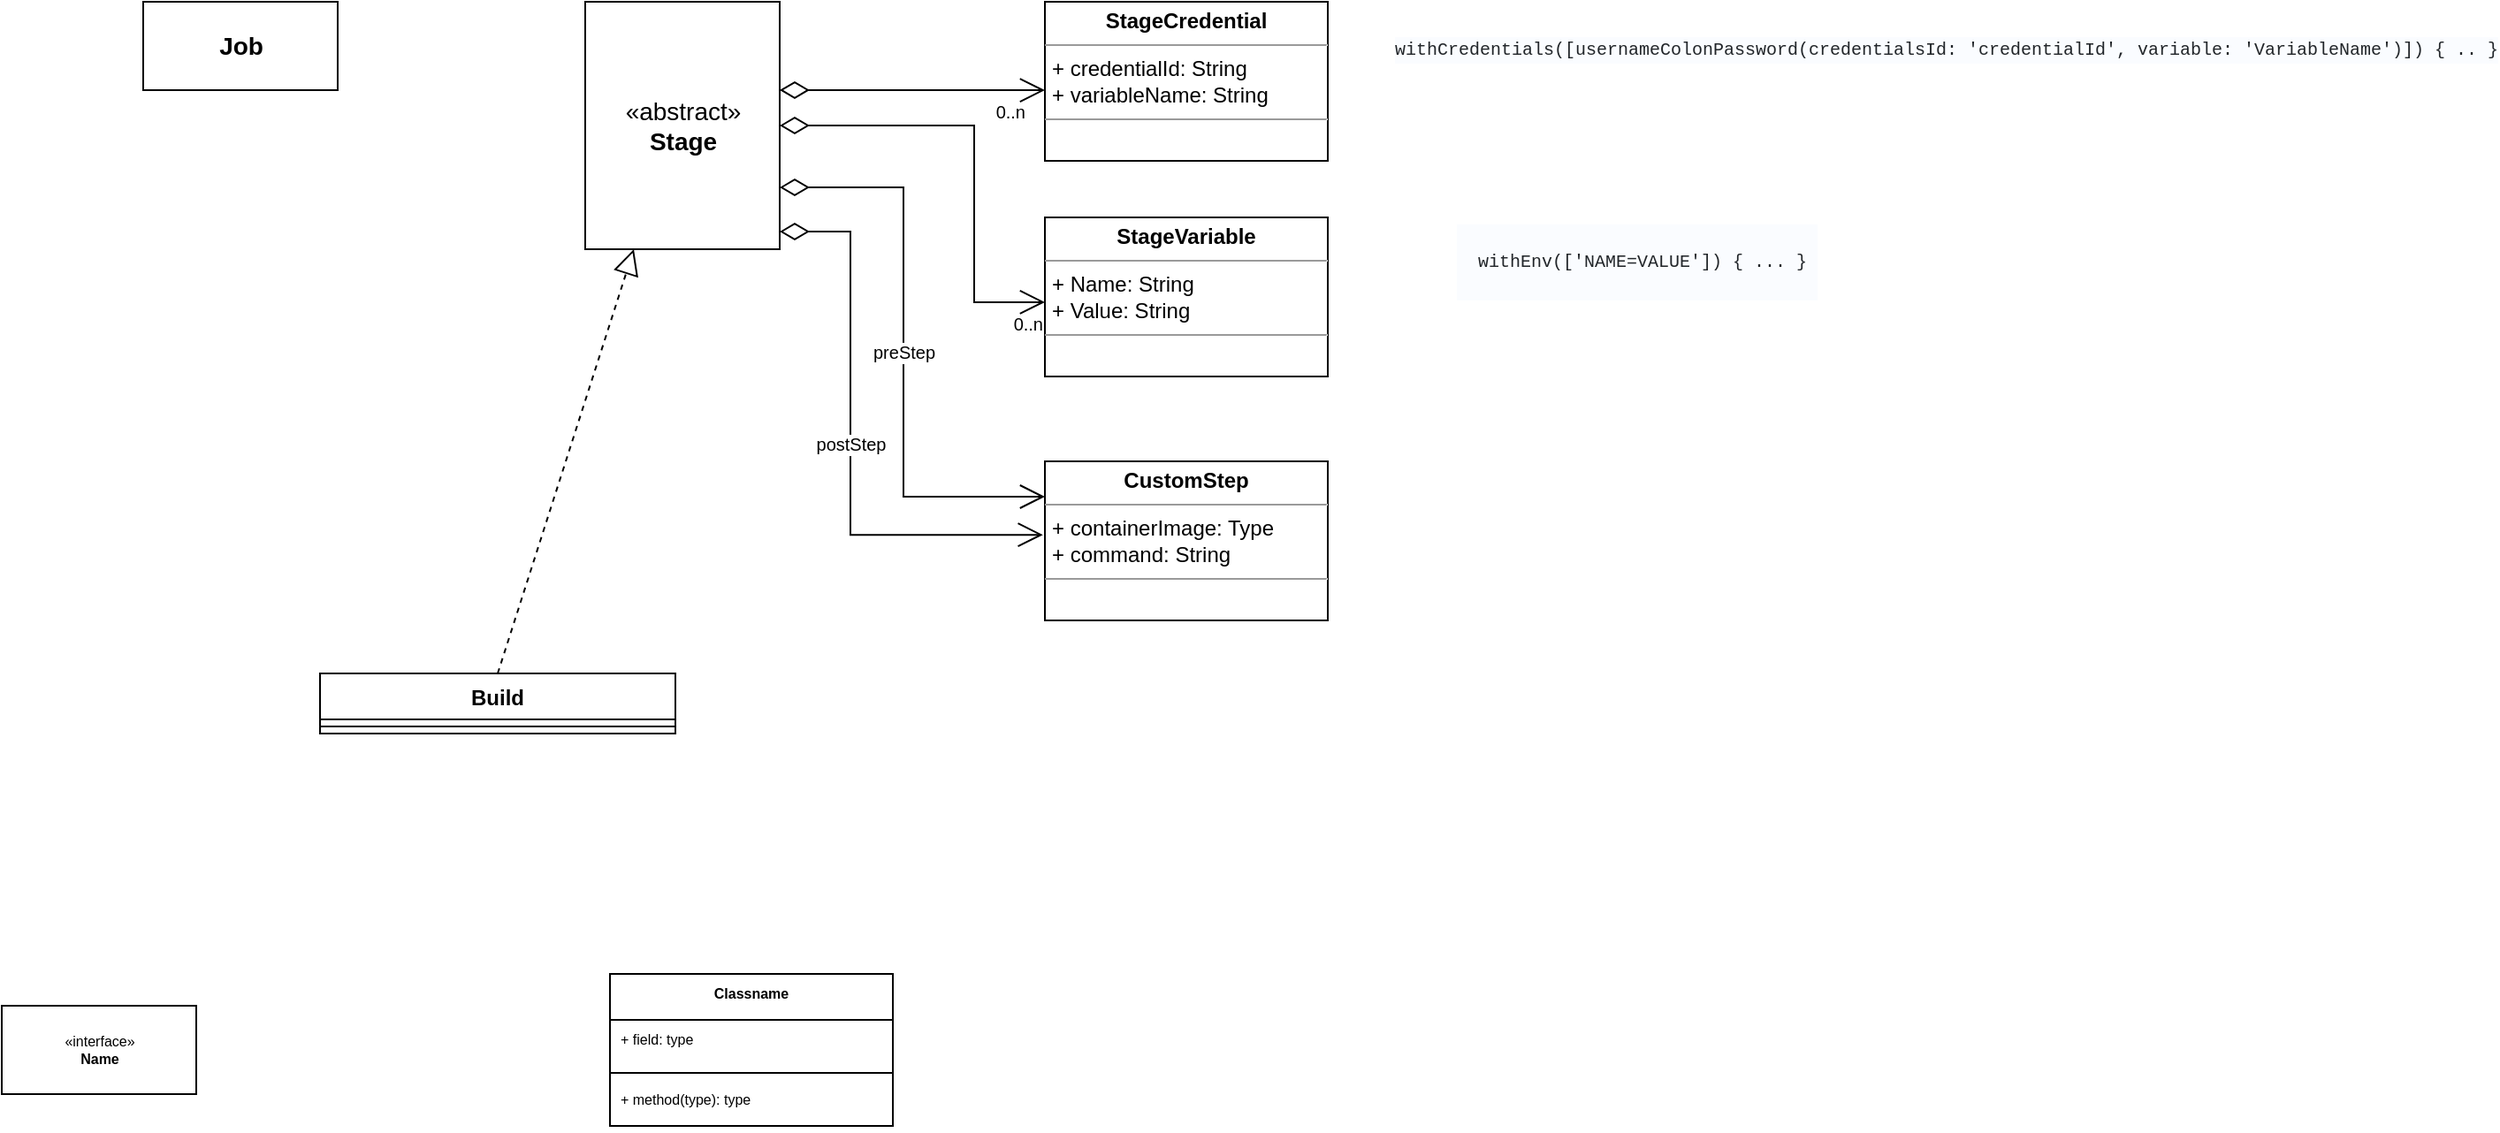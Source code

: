 <mxfile version="20.3.5" type="github">
  <diagram id="C5RBs43oDa-KdzZeNtuy" name="Page-1">
    <mxGraphModel dx="820" dy="779" grid="1" gridSize="10" guides="1" tooltips="1" connect="1" arrows="1" fold="1" page="1" pageScale="1" pageWidth="1169" pageHeight="827" math="0" shadow="0">
      <root>
        <mxCell id="WIyWlLk6GJQsqaUBKTNV-0" />
        <mxCell id="WIyWlLk6GJQsqaUBKTNV-1" parent="WIyWlLk6GJQsqaUBKTNV-0" />
        <mxCell id="7nTJOUyS2WD26f5QNOcy-10" value="Build" style="swimlane;fontStyle=1;align=center;verticalAlign=top;childLayout=stackLayout;horizontal=1;startSize=26;horizontalStack=0;resizeParent=1;resizeParentMax=0;resizeLast=0;collapsible=1;marginBottom=0;" vertex="1" parent="WIyWlLk6GJQsqaUBKTNV-1">
          <mxGeometry x="190" y="500" width="201" height="34" as="geometry" />
        </mxCell>
        <mxCell id="7nTJOUyS2WD26f5QNOcy-12" value="" style="line;strokeWidth=1;fillColor=none;align=left;verticalAlign=middle;spacingTop=-1;spacingLeft=3;spacingRight=3;rotatable=0;labelPosition=right;points=[];portConstraint=eastwest;strokeColor=inherit;" vertex="1" parent="7nTJOUyS2WD26f5QNOcy-10">
          <mxGeometry y="26" width="201" height="8" as="geometry" />
        </mxCell>
        <mxCell id="7nTJOUyS2WD26f5QNOcy-21" value="&lt;pre style=&quot;box-sizing: border-box; font-family: SFMono-Regular, Menlo, Monaco, Consolas, &amp;quot;Liberation Mono&amp;quot;, &amp;quot;Courier New&amp;quot;, monospace; margin-top: 0px; margin-bottom: 1rem; overflow: auto; color: rgb(33, 37, 41); text-align: left; background-color: rgb(250, 252, 255);&quot;&gt;&lt;code style=&quot;box-sizing: border-box; font-family: SFMono-Regular, Menlo, Monaco, Consolas, &amp;quot;Liberation Mono&amp;quot;, &amp;quot;Courier New&amp;quot;, monospace; color: inherit; word-break: normal; font-size: 10px;&quot;&gt;&lt;font style=&quot;font-size: 10px;&quot;&gt;withCredentials([usernameColonPassword(credentialsId: &#39;credentialId&#39;, variable: &#39;VariableName&#39;)]) { .. }&lt;br&gt;&lt;/font&gt;&lt;/code&gt;&lt;/pre&gt;" style="text;html=1;strokeColor=none;fillColor=none;align=center;verticalAlign=middle;whiteSpace=wrap;rounded=0;" vertex="1" parent="WIyWlLk6GJQsqaUBKTNV-1">
          <mxGeometry x="810" y="140" width="600" height="30" as="geometry" />
        </mxCell>
        <mxCell id="7nTJOUyS2WD26f5QNOcy-27" value="&lt;p style=&quot;margin:0px;margin-top:4px;text-align:center;&quot;&gt;&lt;b&gt;StageCredential&lt;/b&gt;&lt;/p&gt;&lt;hr size=&quot;1&quot;&gt;&lt;p style=&quot;margin:0px;margin-left:4px;&quot;&gt;+ credentialId: String&lt;/p&gt;&lt;p style=&quot;margin:0px;margin-left:4px;&quot;&gt;+ variableName: String&lt;/p&gt;&lt;hr size=&quot;1&quot;&gt;&lt;p style=&quot;margin:0px;margin-left:4px;&quot;&gt;&lt;br&gt;&lt;/p&gt;" style="verticalAlign=top;align=left;overflow=fill;fontSize=12;fontFamily=Helvetica;html=1;fillColor=#FFFFFF;" vertex="1" parent="WIyWlLk6GJQsqaUBKTNV-1">
          <mxGeometry x="600" y="120" width="160" height="90" as="geometry" />
        </mxCell>
        <mxCell id="7nTJOUyS2WD26f5QNOcy-30" value="Classname" style="swimlane;fontStyle=1;align=center;verticalAlign=top;childLayout=stackLayout;horizontal=1;startSize=26;horizontalStack=0;resizeParent=1;resizeParentMax=0;resizeLast=0;collapsible=1;marginBottom=0;fontSize=8;fillColor=#FFFFFF;" vertex="1" parent="WIyWlLk6GJQsqaUBKTNV-1">
          <mxGeometry x="354" y="670" width="160" height="86" as="geometry" />
        </mxCell>
        <mxCell id="7nTJOUyS2WD26f5QNOcy-31" value="+ field: type" style="text;strokeColor=none;fillColor=none;align=left;verticalAlign=top;spacingLeft=4;spacingRight=4;overflow=hidden;rotatable=0;points=[[0,0.5],[1,0.5]];portConstraint=eastwest;fontSize=8;" vertex="1" parent="7nTJOUyS2WD26f5QNOcy-30">
          <mxGeometry y="26" width="160" height="26" as="geometry" />
        </mxCell>
        <mxCell id="7nTJOUyS2WD26f5QNOcy-32" value="" style="line;strokeWidth=1;fillColor=none;align=left;verticalAlign=middle;spacingTop=-1;spacingLeft=3;spacingRight=3;rotatable=0;labelPosition=right;points=[];portConstraint=eastwest;strokeColor=inherit;fontSize=8;" vertex="1" parent="7nTJOUyS2WD26f5QNOcy-30">
          <mxGeometry y="52" width="160" height="8" as="geometry" />
        </mxCell>
        <mxCell id="7nTJOUyS2WD26f5QNOcy-33" value="+ method(type): type" style="text;strokeColor=none;fillColor=none;align=left;verticalAlign=top;spacingLeft=4;spacingRight=4;overflow=hidden;rotatable=0;points=[[0,0.5],[1,0.5]];portConstraint=eastwest;fontSize=8;" vertex="1" parent="7nTJOUyS2WD26f5QNOcy-30">
          <mxGeometry y="60" width="160" height="26" as="geometry" />
        </mxCell>
        <mxCell id="7nTJOUyS2WD26f5QNOcy-34" value="&amp;laquo;interface&amp;raquo;&lt;br&gt;&lt;b&gt;Name&lt;/b&gt;" style="html=1;fontSize=8;fillColor=#FFFFFF;" vertex="1" parent="WIyWlLk6GJQsqaUBKTNV-1">
          <mxGeometry x="10" y="688" width="110" height="50" as="geometry" />
        </mxCell>
        <mxCell id="7nTJOUyS2WD26f5QNOcy-43" value="«abstract»&lt;br&gt;&lt;b&gt;Stage&lt;/b&gt;" style="html=1;fontSize=14;fillColor=#FFFFFF;" vertex="1" parent="WIyWlLk6GJQsqaUBKTNV-1">
          <mxGeometry x="340" y="120" width="110" height="140" as="geometry" />
        </mxCell>
        <mxCell id="7nTJOUyS2WD26f5QNOcy-44" value="&lt;b&gt;Job&lt;/b&gt;" style="html=1;fontSize=14;fillColor=#FFFFFF;" vertex="1" parent="WIyWlLk6GJQsqaUBKTNV-1">
          <mxGeometry x="90" y="120" width="110" height="50" as="geometry" />
        </mxCell>
        <mxCell id="7nTJOUyS2WD26f5QNOcy-46" value="&lt;p style=&quot;margin:0px;margin-top:4px;text-align:center;&quot;&gt;&lt;b&gt;StageVariable&lt;/b&gt;&lt;/p&gt;&lt;hr size=&quot;1&quot;&gt;&lt;p style=&quot;margin:0px;margin-left:4px;&quot;&gt;+ Name: String&lt;/p&gt;&lt;p style=&quot;margin:0px;margin-left:4px;&quot;&gt;+ Value: String&lt;/p&gt;&lt;hr size=&quot;1&quot;&gt;&lt;p style=&quot;margin:0px;margin-left:4px;&quot;&gt;&lt;br&gt;&lt;/p&gt;" style="verticalAlign=top;align=left;overflow=fill;fontSize=12;fontFamily=Helvetica;html=1;fillColor=#FFFFFF;" vertex="1" parent="WIyWlLk6GJQsqaUBKTNV-1">
          <mxGeometry x="600" y="242" width="160" height="90" as="geometry" />
        </mxCell>
        <mxCell id="7nTJOUyS2WD26f5QNOcy-47" value="&lt;pre style=&quot;box-sizing: border-box; font-family: SFMono-Regular, Menlo, Monaco, Consolas, &amp;quot;Liberation Mono&amp;quot;, &amp;quot;Courier New&amp;quot;, monospace; margin-top: 0px; margin-bottom: 1rem; overflow: auto; color: rgb(33, 37, 41); text-align: left; background-color: rgb(250, 252, 255);&quot;&gt;&lt;code style=&quot;box-sizing: border-box; font-family: SFMono-Regular, Menlo, Monaco, Consolas, &amp;quot;Liberation Mono&amp;quot;, &amp;quot;Courier New&amp;quot;, monospace; color: inherit; word-break: normal; font-size: 10px;&quot;&gt;&lt;font style=&quot;font-size: 10px;&quot;&gt;&lt;br&gt;  withEnv([&#39;NAME=VALUE&#39;]) { ... } &lt;br&gt; &lt;/font&gt;&lt;/code&gt;&lt;/pre&gt;" style="text;html=1;strokeColor=none;fillColor=none;align=center;verticalAlign=middle;whiteSpace=wrap;rounded=0;" vertex="1" parent="WIyWlLk6GJQsqaUBKTNV-1">
          <mxGeometry x="830" y="260" width="210" height="30" as="geometry" />
        </mxCell>
        <mxCell id="7nTJOUyS2WD26f5QNOcy-52" value="" style="endArrow=open;html=1;endSize=12;startArrow=diamondThin;startSize=14;startFill=0;edgeStyle=orthogonalEdgeStyle;rounded=0;fontSize=10;entryX=0;entryY=0.556;entryDx=0;entryDy=0;entryPerimeter=0;exitX=1;exitY=0.357;exitDx=0;exitDy=0;exitPerimeter=0;" edge="1" parent="WIyWlLk6GJQsqaUBKTNV-1" source="7nTJOUyS2WD26f5QNOcy-43" target="7nTJOUyS2WD26f5QNOcy-27">
          <mxGeometry relative="1" as="geometry">
            <mxPoint x="410" y="260" as="sourcePoint" />
            <mxPoint x="570" y="260" as="targetPoint" />
          </mxGeometry>
        </mxCell>
        <mxCell id="7nTJOUyS2WD26f5QNOcy-53" value="" style="edgeLabel;resizable=0;html=1;align=left;verticalAlign=top;fontSize=10;fillColor=#FFFFFF;" connectable="0" vertex="1" parent="7nTJOUyS2WD26f5QNOcy-52">
          <mxGeometry x="-1" relative="1" as="geometry" />
        </mxCell>
        <mxCell id="7nTJOUyS2WD26f5QNOcy-54" value="0..n" style="edgeLabel;resizable=0;html=1;align=right;verticalAlign=top;fontSize=10;fillColor=#FFFFFF;" connectable="0" vertex="1" parent="7nTJOUyS2WD26f5QNOcy-52">
          <mxGeometry x="1" relative="1" as="geometry">
            <mxPoint x="-10" as="offset" />
          </mxGeometry>
        </mxCell>
        <mxCell id="7nTJOUyS2WD26f5QNOcy-56" value="" style="endArrow=open;html=1;endSize=12;startArrow=diamondThin;startSize=14;startFill=0;edgeStyle=orthogonalEdgeStyle;rounded=0;fontSize=10;exitX=1;exitY=0.5;exitDx=0;exitDy=0;entryX=0;entryY=0.533;entryDx=0;entryDy=0;entryPerimeter=0;" edge="1" parent="WIyWlLk6GJQsqaUBKTNV-1" source="7nTJOUyS2WD26f5QNOcy-43" target="7nTJOUyS2WD26f5QNOcy-46">
          <mxGeometry relative="1" as="geometry">
            <mxPoint x="490" y="290" as="sourcePoint" />
            <mxPoint x="650" y="290" as="targetPoint" />
            <Array as="points">
              <mxPoint x="560" y="190" />
              <mxPoint x="560" y="290" />
            </Array>
          </mxGeometry>
        </mxCell>
        <mxCell id="7nTJOUyS2WD26f5QNOcy-58" value="0..n" style="edgeLabel;resizable=0;html=1;align=right;verticalAlign=top;fontSize=10;fillColor=#FFFFFF;" connectable="0" vertex="1" parent="7nTJOUyS2WD26f5QNOcy-56">
          <mxGeometry x="1" relative="1" as="geometry" />
        </mxCell>
        <mxCell id="7nTJOUyS2WD26f5QNOcy-59" value="" style="endArrow=block;dashed=1;endFill=0;endSize=12;html=1;rounded=0;fontSize=10;entryX=0.25;entryY=1;entryDx=0;entryDy=0;exitX=0.5;exitY=0;exitDx=0;exitDy=0;" edge="1" parent="WIyWlLk6GJQsqaUBKTNV-1" source="7nTJOUyS2WD26f5QNOcy-10" target="7nTJOUyS2WD26f5QNOcy-43">
          <mxGeometry width="160" relative="1" as="geometry">
            <mxPoint x="210" y="400" as="sourcePoint" />
            <mxPoint x="370" y="400" as="targetPoint" />
          </mxGeometry>
        </mxCell>
        <mxCell id="7nTJOUyS2WD26f5QNOcy-69" value="&lt;p style=&quot;margin:0px;margin-top:4px;text-align:center;&quot;&gt;&lt;b&gt;CustomStep&lt;/b&gt;&lt;/p&gt;&lt;hr size=&quot;1&quot;&gt;&lt;p style=&quot;margin:0px;margin-left:4px;&quot;&gt;+ containerImage: Type&lt;/p&gt;&lt;p style=&quot;margin:0px;margin-left:4px;&quot;&gt;+ command: String&amp;nbsp;&lt;/p&gt;&lt;hr size=&quot;1&quot;&gt;&lt;p style=&quot;margin:0px;margin-left:4px;&quot;&gt;&lt;br&gt;&lt;/p&gt;" style="verticalAlign=top;align=left;overflow=fill;fontSize=12;fontFamily=Helvetica;html=1;fillColor=#FFFFFF;" vertex="1" parent="WIyWlLk6GJQsqaUBKTNV-1">
          <mxGeometry x="600" y="380" width="160" height="90" as="geometry" />
        </mxCell>
        <mxCell id="7nTJOUyS2WD26f5QNOcy-72" value="preStep" style="endArrow=open;html=1;endSize=12;startArrow=diamondThin;startSize=14;startFill=0;edgeStyle=orthogonalEdgeStyle;rounded=0;fontSize=10;exitX=1;exitY=0.75;exitDx=0;exitDy=0;" edge="1" parent="WIyWlLk6GJQsqaUBKTNV-1" source="7nTJOUyS2WD26f5QNOcy-43" target="7nTJOUyS2WD26f5QNOcy-69">
          <mxGeometry relative="1" as="geometry">
            <mxPoint x="420" y="360" as="sourcePoint" />
            <mxPoint x="580" y="360" as="targetPoint" />
            <Array as="points">
              <mxPoint x="520" y="225" />
              <mxPoint x="520" y="400" />
            </Array>
          </mxGeometry>
        </mxCell>
        <mxCell id="7nTJOUyS2WD26f5QNOcy-73" value="" style="edgeLabel;resizable=0;html=1;align=left;verticalAlign=top;fontSize=10;fillColor=#FFFFFF;" connectable="0" vertex="1" parent="7nTJOUyS2WD26f5QNOcy-72">
          <mxGeometry x="-1" relative="1" as="geometry" />
        </mxCell>
        <mxCell id="7nTJOUyS2WD26f5QNOcy-74" value="" style="edgeLabel;resizable=0;html=1;align=right;verticalAlign=top;fontSize=10;fillColor=#FFFFFF;" connectable="0" vertex="1" parent="7nTJOUyS2WD26f5QNOcy-72">
          <mxGeometry x="1" relative="1" as="geometry" />
        </mxCell>
        <mxCell id="7nTJOUyS2WD26f5QNOcy-75" value="postStep" style="endArrow=open;html=1;endSize=12;startArrow=diamondThin;startSize=14;startFill=0;edgeStyle=orthogonalEdgeStyle;rounded=0;fontSize=10;entryX=-0.007;entryY=0.462;entryDx=0;entryDy=0;entryPerimeter=0;" edge="1" parent="WIyWlLk6GJQsqaUBKTNV-1" source="7nTJOUyS2WD26f5QNOcy-43" target="7nTJOUyS2WD26f5QNOcy-69">
          <mxGeometry relative="1" as="geometry">
            <mxPoint x="460" y="250" as="sourcePoint" />
            <mxPoint x="590" y="421" as="targetPoint" />
            <Array as="points">
              <mxPoint x="490" y="250" />
              <mxPoint x="490" y="422" />
            </Array>
          </mxGeometry>
        </mxCell>
        <mxCell id="7nTJOUyS2WD26f5QNOcy-76" value="" style="edgeLabel;resizable=0;html=1;align=left;verticalAlign=top;fontSize=10;fillColor=#FFFFFF;" connectable="0" vertex="1" parent="7nTJOUyS2WD26f5QNOcy-75">
          <mxGeometry x="-1" relative="1" as="geometry" />
        </mxCell>
        <mxCell id="7nTJOUyS2WD26f5QNOcy-77" value="" style="edgeLabel;resizable=0;html=1;align=right;verticalAlign=top;fontSize=10;fillColor=#FFFFFF;" connectable="0" vertex="1" parent="7nTJOUyS2WD26f5QNOcy-75">
          <mxGeometry x="1" relative="1" as="geometry" />
        </mxCell>
      </root>
    </mxGraphModel>
  </diagram>
</mxfile>
